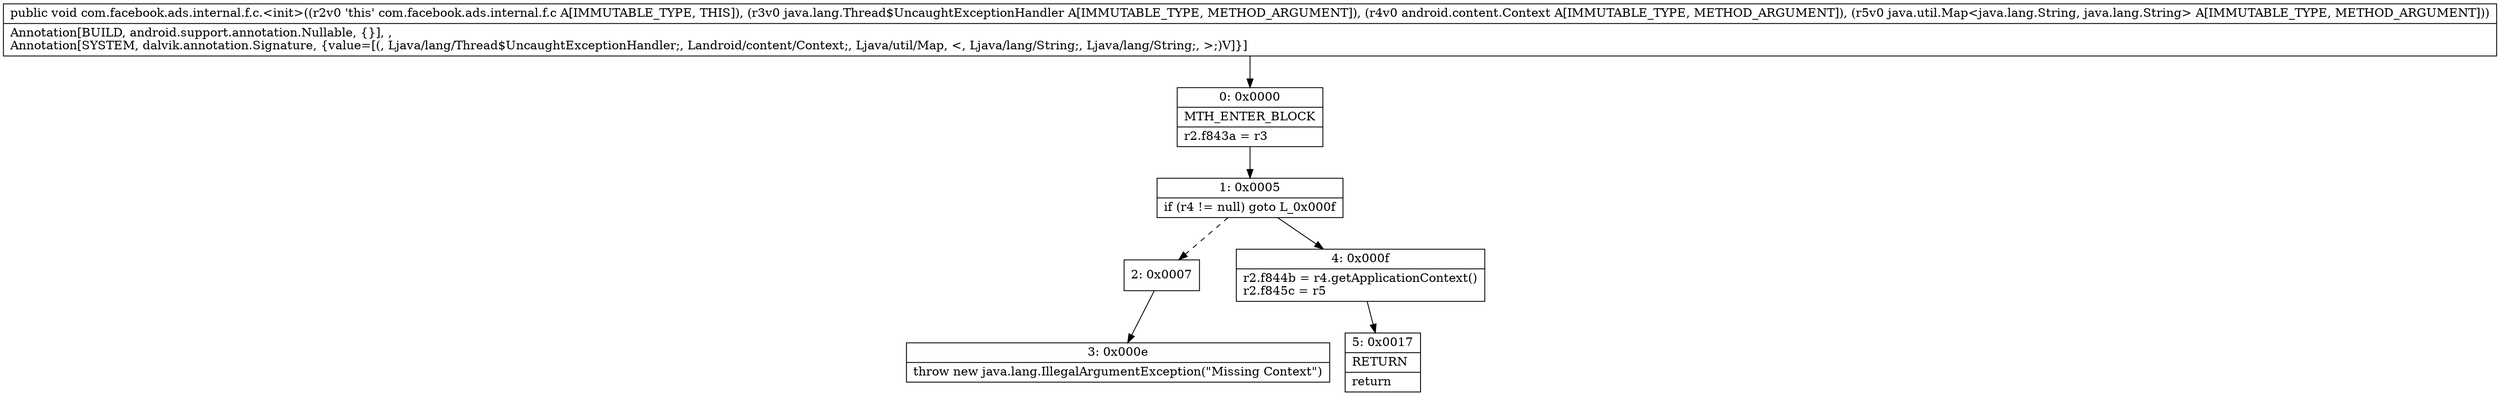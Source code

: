 digraph "CFG forcom.facebook.ads.internal.f.c.\<init\>(Ljava\/lang\/Thread$UncaughtExceptionHandler;Landroid\/content\/Context;Ljava\/util\/Map;)V" {
Node_0 [shape=record,label="{0\:\ 0x0000|MTH_ENTER_BLOCK\l|r2.f843a = r3\l}"];
Node_1 [shape=record,label="{1\:\ 0x0005|if (r4 != null) goto L_0x000f\l}"];
Node_2 [shape=record,label="{2\:\ 0x0007}"];
Node_3 [shape=record,label="{3\:\ 0x000e|throw new java.lang.IllegalArgumentException(\"Missing Context\")\l}"];
Node_4 [shape=record,label="{4\:\ 0x000f|r2.f844b = r4.getApplicationContext()\lr2.f845c = r5\l}"];
Node_5 [shape=record,label="{5\:\ 0x0017|RETURN\l|return\l}"];
MethodNode[shape=record,label="{public void com.facebook.ads.internal.f.c.\<init\>((r2v0 'this' com.facebook.ads.internal.f.c A[IMMUTABLE_TYPE, THIS]), (r3v0 java.lang.Thread$UncaughtExceptionHandler A[IMMUTABLE_TYPE, METHOD_ARGUMENT]), (r4v0 android.content.Context A[IMMUTABLE_TYPE, METHOD_ARGUMENT]), (r5v0 java.util.Map\<java.lang.String, java.lang.String\> A[IMMUTABLE_TYPE, METHOD_ARGUMENT]))  | Annotation[BUILD, android.support.annotation.Nullable, \{\}], , \lAnnotation[SYSTEM, dalvik.annotation.Signature, \{value=[(, Ljava\/lang\/Thread$UncaughtExceptionHandler;, Landroid\/content\/Context;, Ljava\/util\/Map, \<, Ljava\/lang\/String;, Ljava\/lang\/String;, \>;)V]\}]\l}"];
MethodNode -> Node_0;
Node_0 -> Node_1;
Node_1 -> Node_2[style=dashed];
Node_1 -> Node_4;
Node_2 -> Node_3;
Node_4 -> Node_5;
}

